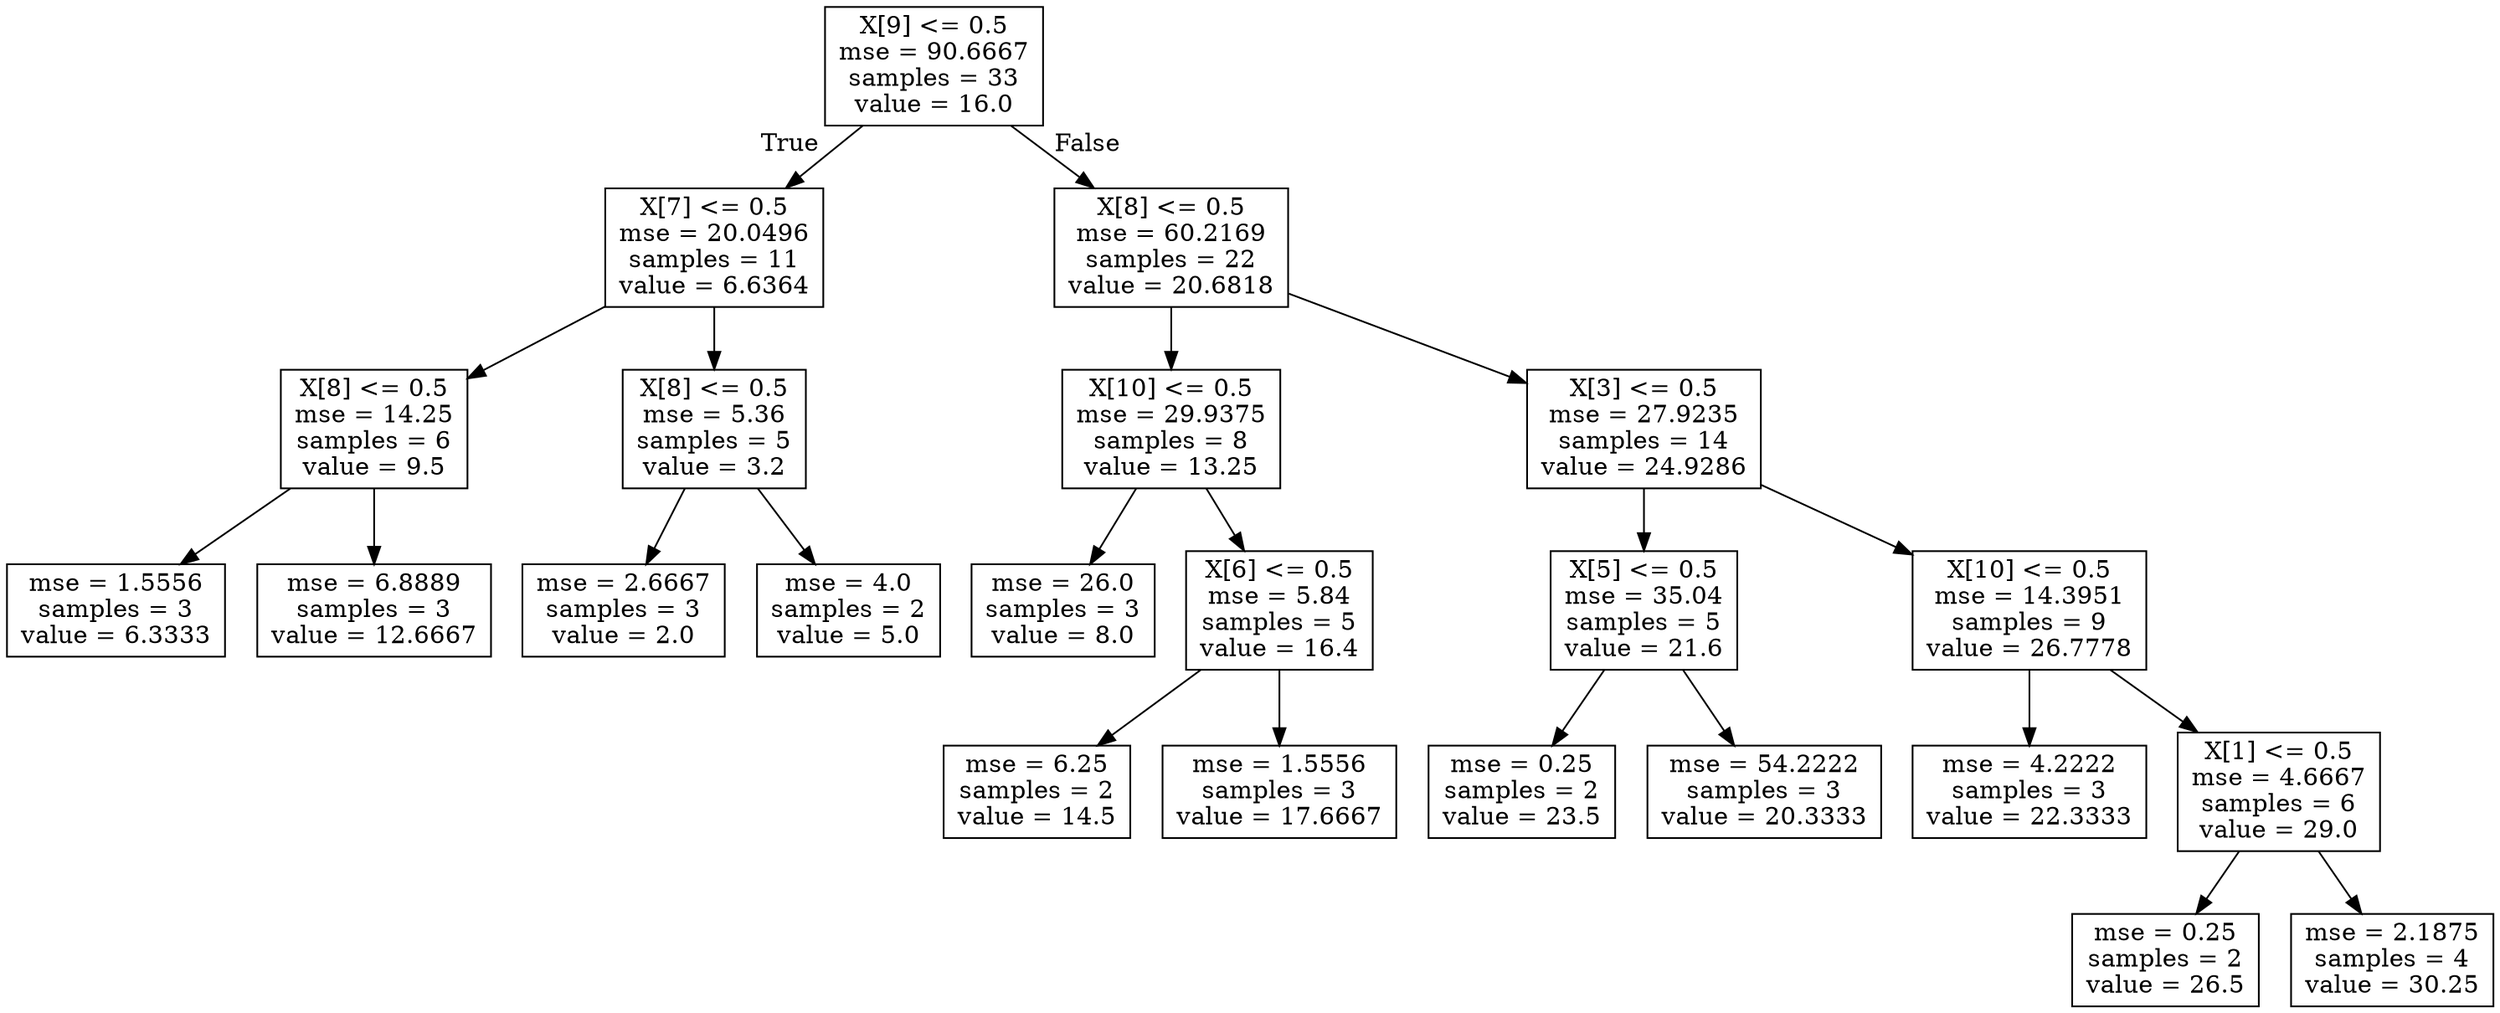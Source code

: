 digraph Tree {
node [shape=box] ;
0 [label="X[9] <= 0.5\nmse = 90.6667\nsamples = 33\nvalue = 16.0"] ;
1 [label="X[7] <= 0.5\nmse = 20.0496\nsamples = 11\nvalue = 6.6364"] ;
0 -> 1 [labeldistance=2.5, labelangle=45, headlabel="True"] ;
2 [label="X[8] <= 0.5\nmse = 14.25\nsamples = 6\nvalue = 9.5"] ;
1 -> 2 ;
3 [label="mse = 1.5556\nsamples = 3\nvalue = 6.3333"] ;
2 -> 3 ;
4 [label="mse = 6.8889\nsamples = 3\nvalue = 12.6667"] ;
2 -> 4 ;
5 [label="X[8] <= 0.5\nmse = 5.36\nsamples = 5\nvalue = 3.2"] ;
1 -> 5 ;
6 [label="mse = 2.6667\nsamples = 3\nvalue = 2.0"] ;
5 -> 6 ;
7 [label="mse = 4.0\nsamples = 2\nvalue = 5.0"] ;
5 -> 7 ;
8 [label="X[8] <= 0.5\nmse = 60.2169\nsamples = 22\nvalue = 20.6818"] ;
0 -> 8 [labeldistance=2.5, labelangle=-45, headlabel="False"] ;
9 [label="X[10] <= 0.5\nmse = 29.9375\nsamples = 8\nvalue = 13.25"] ;
8 -> 9 ;
10 [label="mse = 26.0\nsamples = 3\nvalue = 8.0"] ;
9 -> 10 ;
11 [label="X[6] <= 0.5\nmse = 5.84\nsamples = 5\nvalue = 16.4"] ;
9 -> 11 ;
12 [label="mse = 6.25\nsamples = 2\nvalue = 14.5"] ;
11 -> 12 ;
13 [label="mse = 1.5556\nsamples = 3\nvalue = 17.6667"] ;
11 -> 13 ;
14 [label="X[3] <= 0.5\nmse = 27.9235\nsamples = 14\nvalue = 24.9286"] ;
8 -> 14 ;
15 [label="X[5] <= 0.5\nmse = 35.04\nsamples = 5\nvalue = 21.6"] ;
14 -> 15 ;
16 [label="mse = 0.25\nsamples = 2\nvalue = 23.5"] ;
15 -> 16 ;
17 [label="mse = 54.2222\nsamples = 3\nvalue = 20.3333"] ;
15 -> 17 ;
18 [label="X[10] <= 0.5\nmse = 14.3951\nsamples = 9\nvalue = 26.7778"] ;
14 -> 18 ;
19 [label="mse = 4.2222\nsamples = 3\nvalue = 22.3333"] ;
18 -> 19 ;
20 [label="X[1] <= 0.5\nmse = 4.6667\nsamples = 6\nvalue = 29.0"] ;
18 -> 20 ;
21 [label="mse = 0.25\nsamples = 2\nvalue = 26.5"] ;
20 -> 21 ;
22 [label="mse = 2.1875\nsamples = 4\nvalue = 30.25"] ;
20 -> 22 ;
}